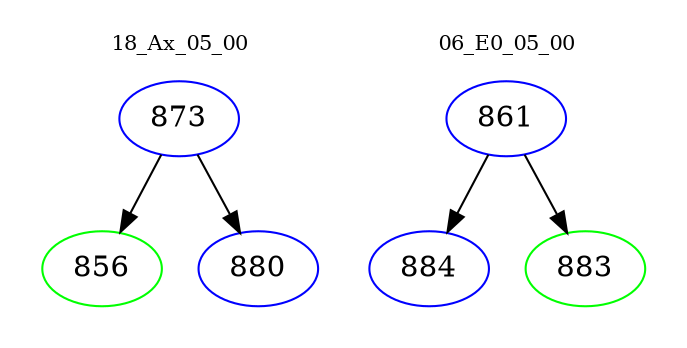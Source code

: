 digraph{
subgraph cluster_0 {
color = white
label = "18_Ax_05_00";
fontsize=10;
T0_873 [label="873", color="blue"]
T0_873 -> T0_856 [color="black"]
T0_856 [label="856", color="green"]
T0_873 -> T0_880 [color="black"]
T0_880 [label="880", color="blue"]
}
subgraph cluster_1 {
color = white
label = "06_E0_05_00";
fontsize=10;
T1_861 [label="861", color="blue"]
T1_861 -> T1_884 [color="black"]
T1_884 [label="884", color="blue"]
T1_861 -> T1_883 [color="black"]
T1_883 [label="883", color="green"]
}
}

